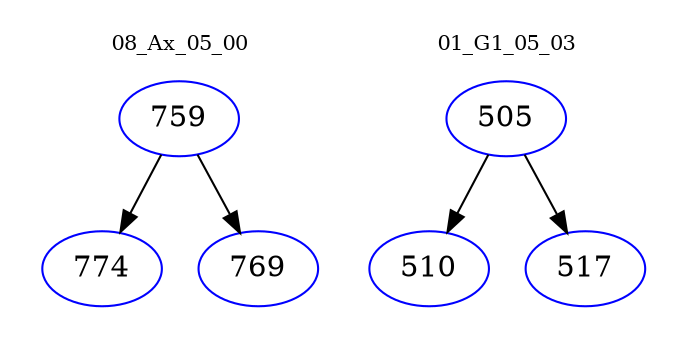 digraph{
subgraph cluster_0 {
color = white
label = "08_Ax_05_00";
fontsize=10;
T0_759 [label="759", color="blue"]
T0_759 -> T0_774 [color="black"]
T0_774 [label="774", color="blue"]
T0_759 -> T0_769 [color="black"]
T0_769 [label="769", color="blue"]
}
subgraph cluster_1 {
color = white
label = "01_G1_05_03";
fontsize=10;
T1_505 [label="505", color="blue"]
T1_505 -> T1_510 [color="black"]
T1_510 [label="510", color="blue"]
T1_505 -> T1_517 [color="black"]
T1_517 [label="517", color="blue"]
}
}
